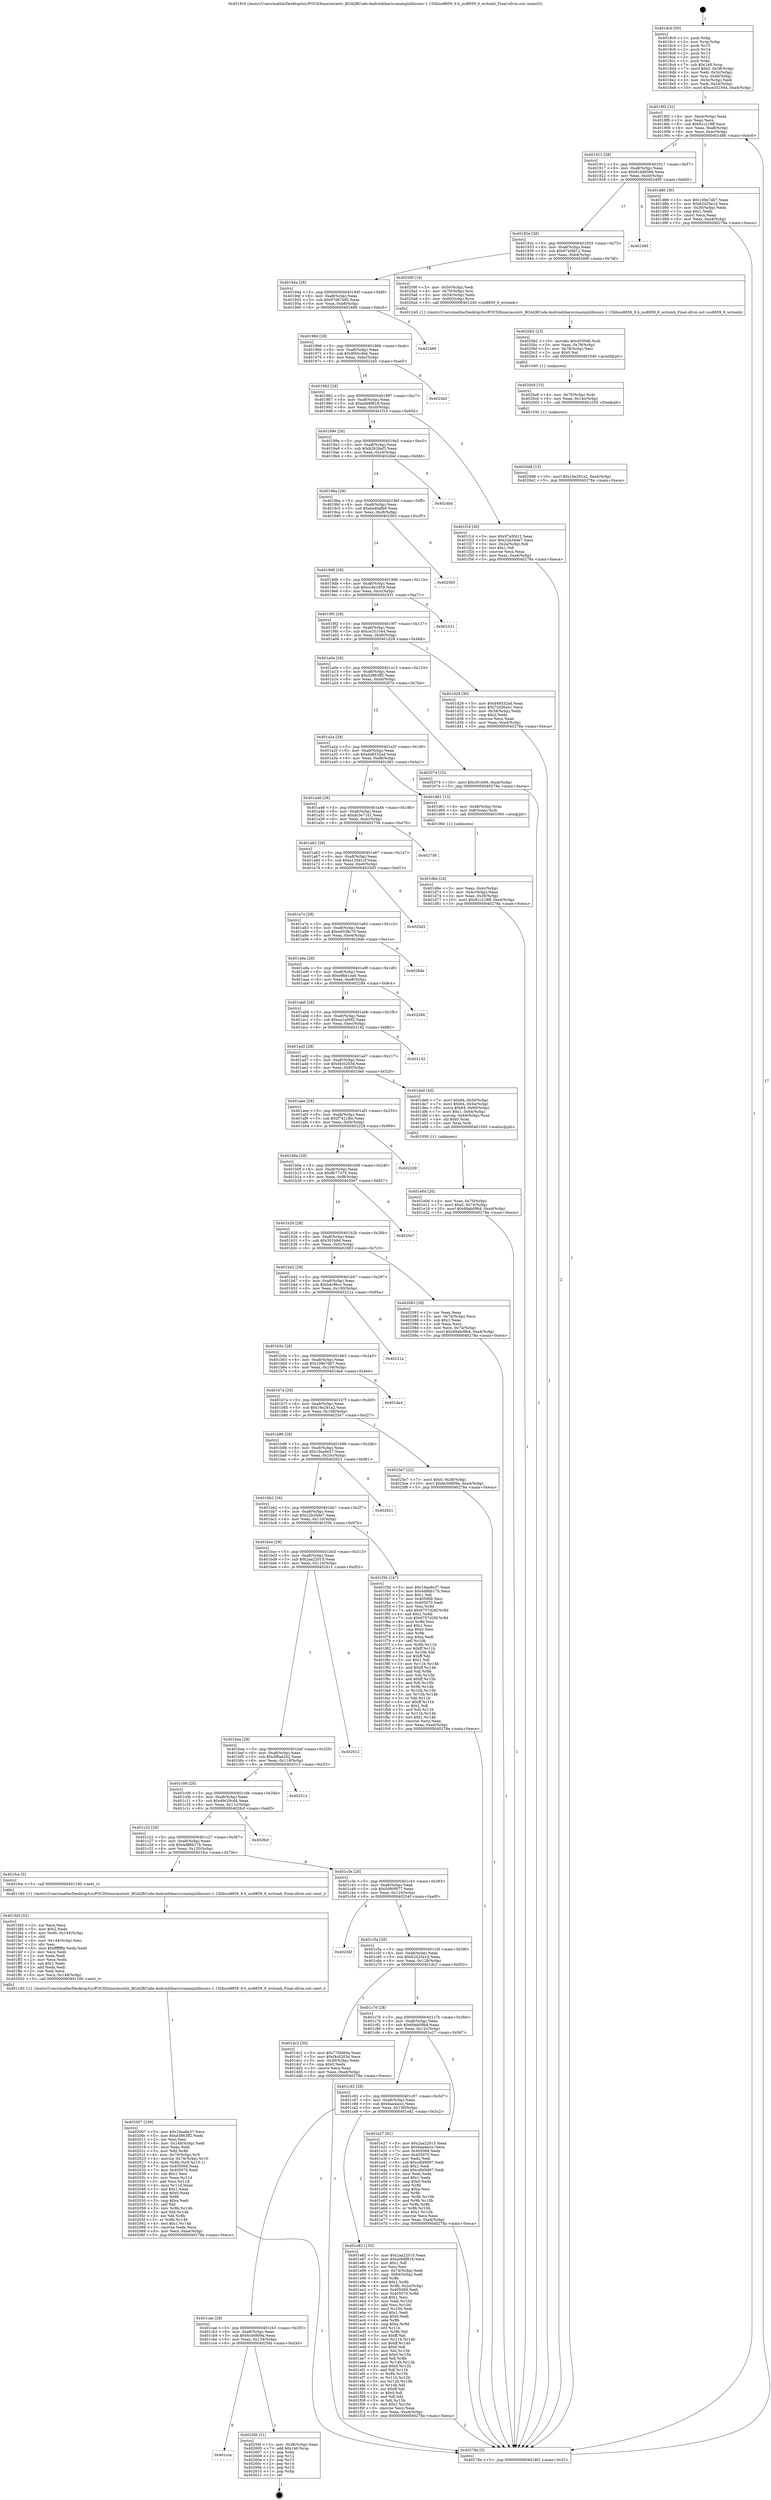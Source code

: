 digraph "0x4018c0" {
  label = "0x4018c0 (/mnt/c/Users/mathe/Desktop/tcc/POCII/binaries/extr_BGAQRCode-Androidzbarsrcmainjnilibiconv-1.15libiso8859_9.h_iso8859_9_wctomb_Final-ollvm.out::main(0))"
  labelloc = "t"
  node[shape=record]

  Entry [label="",width=0.3,height=0.3,shape=circle,fillcolor=black,style=filled]
  "0x4018f2" [label="{
     0x4018f2 [32]\l
     | [instrs]\l
     &nbsp;&nbsp;0x4018f2 \<+6\>: mov -0xa4(%rbp),%eax\l
     &nbsp;&nbsp;0x4018f8 \<+2\>: mov %eax,%ecx\l
     &nbsp;&nbsp;0x4018fa \<+6\>: sub $0x81c218ff,%ecx\l
     &nbsp;&nbsp;0x401900 \<+6\>: mov %eax,-0xa8(%rbp)\l
     &nbsp;&nbsp;0x401906 \<+6\>: mov %ecx,-0xac(%rbp)\l
     &nbsp;&nbsp;0x40190c \<+6\>: je 0000000000401d86 \<main+0x4c6\>\l
  }"]
  "0x401d86" [label="{
     0x401d86 [30]\l
     | [instrs]\l
     &nbsp;&nbsp;0x401d86 \<+5\>: mov $0x109e7db7,%eax\l
     &nbsp;&nbsp;0x401d8b \<+5\>: mov $0x62d20a1d,%ecx\l
     &nbsp;&nbsp;0x401d90 \<+3\>: mov -0x30(%rbp),%edx\l
     &nbsp;&nbsp;0x401d93 \<+3\>: cmp $0x1,%edx\l
     &nbsp;&nbsp;0x401d96 \<+3\>: cmovl %ecx,%eax\l
     &nbsp;&nbsp;0x401d99 \<+6\>: mov %eax,-0xa4(%rbp)\l
     &nbsp;&nbsp;0x401d9f \<+5\>: jmp 000000000040278a \<main+0xeca\>\l
  }"]
  "0x401912" [label="{
     0x401912 [28]\l
     | [instrs]\l
     &nbsp;&nbsp;0x401912 \<+5\>: jmp 0000000000401917 \<main+0x57\>\l
     &nbsp;&nbsp;0x401917 \<+6\>: mov -0xa8(%rbp),%eax\l
     &nbsp;&nbsp;0x40191d \<+5\>: sub $0x91dd6586,%eax\l
     &nbsp;&nbsp;0x401922 \<+6\>: mov %eax,-0xb0(%rbp)\l
     &nbsp;&nbsp;0x401928 \<+6\>: je 0000000000402495 \<main+0xbd5\>\l
  }"]
  Exit [label="",width=0.3,height=0.3,shape=circle,fillcolor=black,style=filled,peripheries=2]
  "0x402495" [label="{
     0x402495\l
  }", style=dashed]
  "0x40192e" [label="{
     0x40192e [28]\l
     | [instrs]\l
     &nbsp;&nbsp;0x40192e \<+5\>: jmp 0000000000401933 \<main+0x73\>\l
     &nbsp;&nbsp;0x401933 \<+6\>: mov -0xa8(%rbp),%eax\l
     &nbsp;&nbsp;0x401939 \<+5\>: sub $0x97a5fd12,%eax\l
     &nbsp;&nbsp;0x40193e \<+6\>: mov %eax,-0xb4(%rbp)\l
     &nbsp;&nbsp;0x401944 \<+6\>: je 000000000040209f \<main+0x7df\>\l
  }"]
  "0x401cca" [label="{
     0x401cca\l
  }", style=dashed]
  "0x40209f" [label="{
     0x40209f [19]\l
     | [instrs]\l
     &nbsp;&nbsp;0x40209f \<+3\>: mov -0x50(%rbp),%edi\l
     &nbsp;&nbsp;0x4020a2 \<+4\>: mov -0x70(%rbp),%rsi\l
     &nbsp;&nbsp;0x4020a6 \<+3\>: mov -0x54(%rbp),%edx\l
     &nbsp;&nbsp;0x4020a9 \<+4\>: mov -0x60(%rbp),%rcx\l
     &nbsp;&nbsp;0x4020ad \<+5\>: call 0000000000401240 \<iso8859_9_wctomb\>\l
     | [calls]\l
     &nbsp;&nbsp;0x401240 \{1\} (/mnt/c/Users/mathe/Desktop/tcc/POCII/binaries/extr_BGAQRCode-Androidzbarsrcmainjnilibiconv-1.15libiso8859_9.h_iso8859_9_wctomb_Final-ollvm.out::iso8859_9_wctomb)\l
  }"]
  "0x40194a" [label="{
     0x40194a [28]\l
     | [instrs]\l
     &nbsp;&nbsp;0x40194a \<+5\>: jmp 000000000040194f \<main+0x8f\>\l
     &nbsp;&nbsp;0x40194f \<+6\>: mov -0xa8(%rbp),%eax\l
     &nbsp;&nbsp;0x401955 \<+5\>: sub $0x97d67e95,%eax\l
     &nbsp;&nbsp;0x40195a \<+6\>: mov %eax,-0xb8(%rbp)\l
     &nbsp;&nbsp;0x401960 \<+6\>: je 0000000000402486 \<main+0xbc6\>\l
  }"]
  "0x4025fd" [label="{
     0x4025fd [21]\l
     | [instrs]\l
     &nbsp;&nbsp;0x4025fd \<+3\>: mov -0x38(%rbp),%eax\l
     &nbsp;&nbsp;0x402600 \<+7\>: add $0x148,%rsp\l
     &nbsp;&nbsp;0x402607 \<+1\>: pop %rbx\l
     &nbsp;&nbsp;0x402608 \<+2\>: pop %r12\l
     &nbsp;&nbsp;0x40260a \<+2\>: pop %r13\l
     &nbsp;&nbsp;0x40260c \<+2\>: pop %r14\l
     &nbsp;&nbsp;0x40260e \<+2\>: pop %r15\l
     &nbsp;&nbsp;0x402610 \<+1\>: pop %rbp\l
     &nbsp;&nbsp;0x402611 \<+1\>: ret\l
  }"]
  "0x402486" [label="{
     0x402486\l
  }", style=dashed]
  "0x401966" [label="{
     0x401966 [28]\l
     | [instrs]\l
     &nbsp;&nbsp;0x401966 \<+5\>: jmp 000000000040196b \<main+0xab\>\l
     &nbsp;&nbsp;0x40196b \<+6\>: mov -0xa8(%rbp),%eax\l
     &nbsp;&nbsp;0x401971 \<+5\>: sub $0x9f45c4bb,%eax\l
     &nbsp;&nbsp;0x401976 \<+6\>: mov %eax,-0xbc(%rbp)\l
     &nbsp;&nbsp;0x40197c \<+6\>: je 00000000004023a5 \<main+0xae5\>\l
  }"]
  "0x4020d8" [label="{
     0x4020d8 [15]\l
     | [instrs]\l
     &nbsp;&nbsp;0x4020d8 \<+10\>: movl $0x16e291a2,-0xa4(%rbp)\l
     &nbsp;&nbsp;0x4020e2 \<+5\>: jmp 000000000040278a \<main+0xeca\>\l
  }"]
  "0x4023a5" [label="{
     0x4023a5\l
  }", style=dashed]
  "0x401982" [label="{
     0x401982 [28]\l
     | [instrs]\l
     &nbsp;&nbsp;0x401982 \<+5\>: jmp 0000000000401987 \<main+0xc7\>\l
     &nbsp;&nbsp;0x401987 \<+6\>: mov -0xa8(%rbp),%eax\l
     &nbsp;&nbsp;0x40198d \<+5\>: sub $0xa0b8f818,%eax\l
     &nbsp;&nbsp;0x401992 \<+6\>: mov %eax,-0xc0(%rbp)\l
     &nbsp;&nbsp;0x401998 \<+6\>: je 0000000000401f1d \<main+0x65d\>\l
  }"]
  "0x4020c9" [label="{
     0x4020c9 [15]\l
     | [instrs]\l
     &nbsp;&nbsp;0x4020c9 \<+4\>: mov -0x70(%rbp),%rdi\l
     &nbsp;&nbsp;0x4020cd \<+6\>: mov %eax,-0x14c(%rbp)\l
     &nbsp;&nbsp;0x4020d3 \<+5\>: call 0000000000401030 \<free@plt\>\l
     | [calls]\l
     &nbsp;&nbsp;0x401030 \{1\} (unknown)\l
  }"]
  "0x401f1d" [label="{
     0x401f1d [30]\l
     | [instrs]\l
     &nbsp;&nbsp;0x401f1d \<+5\>: mov $0x97a5fd12,%eax\l
     &nbsp;&nbsp;0x401f22 \<+5\>: mov $0x22b34de7,%ecx\l
     &nbsp;&nbsp;0x401f27 \<+3\>: mov -0x2a(%rbp),%dl\l
     &nbsp;&nbsp;0x401f2a \<+3\>: test $0x1,%dl\l
     &nbsp;&nbsp;0x401f2d \<+3\>: cmovne %ecx,%eax\l
     &nbsp;&nbsp;0x401f30 \<+6\>: mov %eax,-0xa4(%rbp)\l
     &nbsp;&nbsp;0x401f36 \<+5\>: jmp 000000000040278a \<main+0xeca\>\l
  }"]
  "0x40199e" [label="{
     0x40199e [28]\l
     | [instrs]\l
     &nbsp;&nbsp;0x40199e \<+5\>: jmp 00000000004019a3 \<main+0xe3\>\l
     &nbsp;&nbsp;0x4019a3 \<+6\>: mov -0xa8(%rbp),%eax\l
     &nbsp;&nbsp;0x4019a9 \<+5\>: sub $0xb2626ef3,%eax\l
     &nbsp;&nbsp;0x4019ae \<+6\>: mov %eax,-0xc4(%rbp)\l
     &nbsp;&nbsp;0x4019b4 \<+6\>: je 00000000004024bd \<main+0xbfd\>\l
  }"]
  "0x4020b2" [label="{
     0x4020b2 [23]\l
     | [instrs]\l
     &nbsp;&nbsp;0x4020b2 \<+10\>: movabs $0x4030d6,%rdi\l
     &nbsp;&nbsp;0x4020bc \<+3\>: mov %eax,-0x78(%rbp)\l
     &nbsp;&nbsp;0x4020bf \<+3\>: mov -0x78(%rbp),%esi\l
     &nbsp;&nbsp;0x4020c2 \<+2\>: mov $0x0,%al\l
     &nbsp;&nbsp;0x4020c4 \<+5\>: call 0000000000401040 \<printf@plt\>\l
     | [calls]\l
     &nbsp;&nbsp;0x401040 \{1\} (unknown)\l
  }"]
  "0x4024bd" [label="{
     0x4024bd\l
  }", style=dashed]
  "0x4019ba" [label="{
     0x4019ba [28]\l
     | [instrs]\l
     &nbsp;&nbsp;0x4019ba \<+5\>: jmp 00000000004019bf \<main+0xff\>\l
     &nbsp;&nbsp;0x4019bf \<+6\>: mov -0xa8(%rbp),%eax\l
     &nbsp;&nbsp;0x4019c5 \<+5\>: sub $0xbe4bafb9,%eax\l
     &nbsp;&nbsp;0x4019ca \<+6\>: mov %eax,-0xc8(%rbp)\l
     &nbsp;&nbsp;0x4019d0 \<+6\>: je 00000000004025b5 \<main+0xcf5\>\l
  }"]
  "0x402007" [label="{
     0x402007 [109]\l
     | [instrs]\l
     &nbsp;&nbsp;0x402007 \<+5\>: mov $0x19aa8e37,%ecx\l
     &nbsp;&nbsp;0x40200c \<+5\>: mov $0xd3863ff2,%edx\l
     &nbsp;&nbsp;0x402011 \<+2\>: xor %esi,%esi\l
     &nbsp;&nbsp;0x402013 \<+6\>: mov -0x148(%rbp),%edi\l
     &nbsp;&nbsp;0x402019 \<+3\>: imul %eax,%edi\l
     &nbsp;&nbsp;0x40201c \<+3\>: mov %dil,%r8b\l
     &nbsp;&nbsp;0x40201f \<+4\>: mov -0x70(%rbp),%r9\l
     &nbsp;&nbsp;0x402023 \<+4\>: movslq -0x74(%rbp),%r10\l
     &nbsp;&nbsp;0x402027 \<+4\>: mov %r8b,(%r9,%r10,1)\l
     &nbsp;&nbsp;0x40202b \<+7\>: mov 0x405068,%eax\l
     &nbsp;&nbsp;0x402032 \<+7\>: mov 0x405070,%edi\l
     &nbsp;&nbsp;0x402039 \<+3\>: sub $0x1,%esi\l
     &nbsp;&nbsp;0x40203c \<+3\>: mov %eax,%r11d\l
     &nbsp;&nbsp;0x40203f \<+3\>: add %esi,%r11d\l
     &nbsp;&nbsp;0x402042 \<+4\>: imul %r11d,%eax\l
     &nbsp;&nbsp;0x402046 \<+3\>: and $0x1,%eax\l
     &nbsp;&nbsp;0x402049 \<+3\>: cmp $0x0,%eax\l
     &nbsp;&nbsp;0x40204c \<+4\>: sete %r8b\l
     &nbsp;&nbsp;0x402050 \<+3\>: cmp $0xa,%edi\l
     &nbsp;&nbsp;0x402053 \<+3\>: setl %bl\l
     &nbsp;&nbsp;0x402056 \<+3\>: mov %r8b,%r14b\l
     &nbsp;&nbsp;0x402059 \<+3\>: and %bl,%r14b\l
     &nbsp;&nbsp;0x40205c \<+3\>: xor %bl,%r8b\l
     &nbsp;&nbsp;0x40205f \<+3\>: or %r8b,%r14b\l
     &nbsp;&nbsp;0x402062 \<+4\>: test $0x1,%r14b\l
     &nbsp;&nbsp;0x402066 \<+3\>: cmovne %edx,%ecx\l
     &nbsp;&nbsp;0x402069 \<+6\>: mov %ecx,-0xa4(%rbp)\l
     &nbsp;&nbsp;0x40206f \<+5\>: jmp 000000000040278a \<main+0xeca\>\l
  }"]
  "0x4025b5" [label="{
     0x4025b5\l
  }", style=dashed]
  "0x4019d6" [label="{
     0x4019d6 [28]\l
     | [instrs]\l
     &nbsp;&nbsp;0x4019d6 \<+5\>: jmp 00000000004019db \<main+0x11b\>\l
     &nbsp;&nbsp;0x4019db \<+6\>: mov -0xa8(%rbp),%eax\l
     &nbsp;&nbsp;0x4019e1 \<+5\>: sub $0xcc4b1859,%eax\l
     &nbsp;&nbsp;0x4019e6 \<+6\>: mov %eax,-0xcc(%rbp)\l
     &nbsp;&nbsp;0x4019ec \<+6\>: je 0000000000402331 \<main+0xa71\>\l
  }"]
  "0x401fd3" [label="{
     0x401fd3 [52]\l
     | [instrs]\l
     &nbsp;&nbsp;0x401fd3 \<+2\>: xor %ecx,%ecx\l
     &nbsp;&nbsp;0x401fd5 \<+5\>: mov $0x2,%edx\l
     &nbsp;&nbsp;0x401fda \<+6\>: mov %edx,-0x144(%rbp)\l
     &nbsp;&nbsp;0x401fe0 \<+1\>: cltd\l
     &nbsp;&nbsp;0x401fe1 \<+6\>: mov -0x144(%rbp),%esi\l
     &nbsp;&nbsp;0x401fe7 \<+2\>: idiv %esi\l
     &nbsp;&nbsp;0x401fe9 \<+6\>: imul $0xfffffffe,%edx,%edx\l
     &nbsp;&nbsp;0x401fef \<+2\>: mov %ecx,%edi\l
     &nbsp;&nbsp;0x401ff1 \<+2\>: sub %edx,%edi\l
     &nbsp;&nbsp;0x401ff3 \<+2\>: mov %ecx,%edx\l
     &nbsp;&nbsp;0x401ff5 \<+3\>: sub $0x1,%edx\l
     &nbsp;&nbsp;0x401ff8 \<+2\>: add %edx,%edi\l
     &nbsp;&nbsp;0x401ffa \<+2\>: sub %edi,%ecx\l
     &nbsp;&nbsp;0x401ffc \<+6\>: mov %ecx,-0x148(%rbp)\l
     &nbsp;&nbsp;0x402002 \<+5\>: call 0000000000401160 \<next_i\>\l
     | [calls]\l
     &nbsp;&nbsp;0x401160 \{1\} (/mnt/c/Users/mathe/Desktop/tcc/POCII/binaries/extr_BGAQRCode-Androidzbarsrcmainjnilibiconv-1.15libiso8859_9.h_iso8859_9_wctomb_Final-ollvm.out::next_i)\l
  }"]
  "0x402331" [label="{
     0x402331\l
  }", style=dashed]
  "0x4019f2" [label="{
     0x4019f2 [28]\l
     | [instrs]\l
     &nbsp;&nbsp;0x4019f2 \<+5\>: jmp 00000000004019f7 \<main+0x137\>\l
     &nbsp;&nbsp;0x4019f7 \<+6\>: mov -0xa8(%rbp),%eax\l
     &nbsp;&nbsp;0x4019fd \<+5\>: sub $0xce351044,%eax\l
     &nbsp;&nbsp;0x401a02 \<+6\>: mov %eax,-0xd0(%rbp)\l
     &nbsp;&nbsp;0x401a08 \<+6\>: je 0000000000401d28 \<main+0x468\>\l
  }"]
  "0x401cae" [label="{
     0x401cae [28]\l
     | [instrs]\l
     &nbsp;&nbsp;0x401cae \<+5\>: jmp 0000000000401cb3 \<main+0x3f3\>\l
     &nbsp;&nbsp;0x401cb3 \<+6\>: mov -0xa8(%rbp),%eax\l
     &nbsp;&nbsp;0x401cb9 \<+5\>: sub $0x6c0d809a,%eax\l
     &nbsp;&nbsp;0x401cbe \<+6\>: mov %eax,-0x134(%rbp)\l
     &nbsp;&nbsp;0x401cc4 \<+6\>: je 00000000004025fd \<main+0xd3d\>\l
  }"]
  "0x401d28" [label="{
     0x401d28 [30]\l
     | [instrs]\l
     &nbsp;&nbsp;0x401d28 \<+5\>: mov $0xd48532ad,%eax\l
     &nbsp;&nbsp;0x401d2d \<+5\>: mov $0x72d26a41,%ecx\l
     &nbsp;&nbsp;0x401d32 \<+3\>: mov -0x34(%rbp),%edx\l
     &nbsp;&nbsp;0x401d35 \<+3\>: cmp $0x2,%edx\l
     &nbsp;&nbsp;0x401d38 \<+3\>: cmovne %ecx,%eax\l
     &nbsp;&nbsp;0x401d3b \<+6\>: mov %eax,-0xa4(%rbp)\l
     &nbsp;&nbsp;0x401d41 \<+5\>: jmp 000000000040278a \<main+0xeca\>\l
  }"]
  "0x401a0e" [label="{
     0x401a0e [28]\l
     | [instrs]\l
     &nbsp;&nbsp;0x401a0e \<+5\>: jmp 0000000000401a13 \<main+0x153\>\l
     &nbsp;&nbsp;0x401a13 \<+6\>: mov -0xa8(%rbp),%eax\l
     &nbsp;&nbsp;0x401a19 \<+5\>: sub $0xd3863ff2,%eax\l
     &nbsp;&nbsp;0x401a1e \<+6\>: mov %eax,-0xd4(%rbp)\l
     &nbsp;&nbsp;0x401a24 \<+6\>: je 0000000000402074 \<main+0x7b4\>\l
  }"]
  "0x40278a" [label="{
     0x40278a [5]\l
     | [instrs]\l
     &nbsp;&nbsp;0x40278a \<+5\>: jmp 00000000004018f2 \<main+0x32\>\l
  }"]
  "0x4018c0" [label="{
     0x4018c0 [50]\l
     | [instrs]\l
     &nbsp;&nbsp;0x4018c0 \<+1\>: push %rbp\l
     &nbsp;&nbsp;0x4018c1 \<+3\>: mov %rsp,%rbp\l
     &nbsp;&nbsp;0x4018c4 \<+2\>: push %r15\l
     &nbsp;&nbsp;0x4018c6 \<+2\>: push %r14\l
     &nbsp;&nbsp;0x4018c8 \<+2\>: push %r13\l
     &nbsp;&nbsp;0x4018ca \<+2\>: push %r12\l
     &nbsp;&nbsp;0x4018cc \<+1\>: push %rbx\l
     &nbsp;&nbsp;0x4018cd \<+7\>: sub $0x148,%rsp\l
     &nbsp;&nbsp;0x4018d4 \<+7\>: movl $0x0,-0x38(%rbp)\l
     &nbsp;&nbsp;0x4018db \<+3\>: mov %edi,-0x3c(%rbp)\l
     &nbsp;&nbsp;0x4018de \<+4\>: mov %rsi,-0x48(%rbp)\l
     &nbsp;&nbsp;0x4018e2 \<+3\>: mov -0x3c(%rbp),%edi\l
     &nbsp;&nbsp;0x4018e5 \<+3\>: mov %edi,-0x34(%rbp)\l
     &nbsp;&nbsp;0x4018e8 \<+10\>: movl $0xce351044,-0xa4(%rbp)\l
  }"]
  "0x401e82" [label="{
     0x401e82 [155]\l
     | [instrs]\l
     &nbsp;&nbsp;0x401e82 \<+5\>: mov $0x2aa22015,%eax\l
     &nbsp;&nbsp;0x401e87 \<+5\>: mov $0xa0b8f818,%ecx\l
     &nbsp;&nbsp;0x401e8c \<+2\>: mov $0x1,%dl\l
     &nbsp;&nbsp;0x401e8e \<+2\>: xor %esi,%esi\l
     &nbsp;&nbsp;0x401e90 \<+3\>: mov -0x74(%rbp),%edi\l
     &nbsp;&nbsp;0x401e93 \<+3\>: cmp -0x64(%rbp),%edi\l
     &nbsp;&nbsp;0x401e96 \<+4\>: setl %r8b\l
     &nbsp;&nbsp;0x401e9a \<+4\>: and $0x1,%r8b\l
     &nbsp;&nbsp;0x401e9e \<+4\>: mov %r8b,-0x2a(%rbp)\l
     &nbsp;&nbsp;0x401ea2 \<+7\>: mov 0x405068,%edi\l
     &nbsp;&nbsp;0x401ea9 \<+8\>: mov 0x405070,%r9d\l
     &nbsp;&nbsp;0x401eb1 \<+3\>: sub $0x1,%esi\l
     &nbsp;&nbsp;0x401eb4 \<+3\>: mov %edi,%r10d\l
     &nbsp;&nbsp;0x401eb7 \<+3\>: add %esi,%r10d\l
     &nbsp;&nbsp;0x401eba \<+4\>: imul %r10d,%edi\l
     &nbsp;&nbsp;0x401ebe \<+3\>: and $0x1,%edi\l
     &nbsp;&nbsp;0x401ec1 \<+3\>: cmp $0x0,%edi\l
     &nbsp;&nbsp;0x401ec4 \<+4\>: sete %r8b\l
     &nbsp;&nbsp;0x401ec8 \<+4\>: cmp $0xa,%r9d\l
     &nbsp;&nbsp;0x401ecc \<+4\>: setl %r11b\l
     &nbsp;&nbsp;0x401ed0 \<+3\>: mov %r8b,%bl\l
     &nbsp;&nbsp;0x401ed3 \<+3\>: xor $0xff,%bl\l
     &nbsp;&nbsp;0x401ed6 \<+3\>: mov %r11b,%r14b\l
     &nbsp;&nbsp;0x401ed9 \<+4\>: xor $0xff,%r14b\l
     &nbsp;&nbsp;0x401edd \<+3\>: xor $0x0,%dl\l
     &nbsp;&nbsp;0x401ee0 \<+3\>: mov %bl,%r15b\l
     &nbsp;&nbsp;0x401ee3 \<+4\>: and $0x0,%r15b\l
     &nbsp;&nbsp;0x401ee7 \<+3\>: and %dl,%r8b\l
     &nbsp;&nbsp;0x401eea \<+3\>: mov %r14b,%r12b\l
     &nbsp;&nbsp;0x401eed \<+4\>: and $0x0,%r12b\l
     &nbsp;&nbsp;0x401ef1 \<+3\>: and %dl,%r11b\l
     &nbsp;&nbsp;0x401ef4 \<+3\>: or %r8b,%r15b\l
     &nbsp;&nbsp;0x401ef7 \<+3\>: or %r11b,%r12b\l
     &nbsp;&nbsp;0x401efa \<+3\>: xor %r12b,%r15b\l
     &nbsp;&nbsp;0x401efd \<+3\>: or %r14b,%bl\l
     &nbsp;&nbsp;0x401f00 \<+3\>: xor $0xff,%bl\l
     &nbsp;&nbsp;0x401f03 \<+3\>: or $0x0,%dl\l
     &nbsp;&nbsp;0x401f06 \<+2\>: and %dl,%bl\l
     &nbsp;&nbsp;0x401f08 \<+3\>: or %bl,%r15b\l
     &nbsp;&nbsp;0x401f0b \<+4\>: test $0x1,%r15b\l
     &nbsp;&nbsp;0x401f0f \<+3\>: cmovne %ecx,%eax\l
     &nbsp;&nbsp;0x401f12 \<+6\>: mov %eax,-0xa4(%rbp)\l
     &nbsp;&nbsp;0x401f18 \<+5\>: jmp 000000000040278a \<main+0xeca\>\l
  }"]
  "0x402074" [label="{
     0x402074 [15]\l
     | [instrs]\l
     &nbsp;&nbsp;0x402074 \<+10\>: movl $0x301b9d,-0xa4(%rbp)\l
     &nbsp;&nbsp;0x40207e \<+5\>: jmp 000000000040278a \<main+0xeca\>\l
  }"]
  "0x401a2a" [label="{
     0x401a2a [28]\l
     | [instrs]\l
     &nbsp;&nbsp;0x401a2a \<+5\>: jmp 0000000000401a2f \<main+0x16f\>\l
     &nbsp;&nbsp;0x401a2f \<+6\>: mov -0xa8(%rbp),%eax\l
     &nbsp;&nbsp;0x401a35 \<+5\>: sub $0xd48532ad,%eax\l
     &nbsp;&nbsp;0x401a3a \<+6\>: mov %eax,-0xd8(%rbp)\l
     &nbsp;&nbsp;0x401a40 \<+6\>: je 0000000000401d61 \<main+0x4a1\>\l
  }"]
  "0x401c92" [label="{
     0x401c92 [28]\l
     | [instrs]\l
     &nbsp;&nbsp;0x401c92 \<+5\>: jmp 0000000000401c97 \<main+0x3d7\>\l
     &nbsp;&nbsp;0x401c97 \<+6\>: mov -0xa8(%rbp),%eax\l
     &nbsp;&nbsp;0x401c9d \<+5\>: sub $0x6aa4accc,%eax\l
     &nbsp;&nbsp;0x401ca2 \<+6\>: mov %eax,-0x130(%rbp)\l
     &nbsp;&nbsp;0x401ca8 \<+6\>: je 0000000000401e82 \<main+0x5c2\>\l
  }"]
  "0x401d61" [label="{
     0x401d61 [13]\l
     | [instrs]\l
     &nbsp;&nbsp;0x401d61 \<+4\>: mov -0x48(%rbp),%rax\l
     &nbsp;&nbsp;0x401d65 \<+4\>: mov 0x8(%rax),%rdi\l
     &nbsp;&nbsp;0x401d69 \<+5\>: call 0000000000401060 \<atoi@plt\>\l
     | [calls]\l
     &nbsp;&nbsp;0x401060 \{1\} (unknown)\l
  }"]
  "0x401a46" [label="{
     0x401a46 [28]\l
     | [instrs]\l
     &nbsp;&nbsp;0x401a46 \<+5\>: jmp 0000000000401a4b \<main+0x18b\>\l
     &nbsp;&nbsp;0x401a4b \<+6\>: mov -0xa8(%rbp),%eax\l
     &nbsp;&nbsp;0x401a51 \<+5\>: sub $0xdc3e71d1,%eax\l
     &nbsp;&nbsp;0x401a56 \<+6\>: mov %eax,-0xdc(%rbp)\l
     &nbsp;&nbsp;0x401a5c \<+6\>: je 0000000000402738 \<main+0xe78\>\l
  }"]
  "0x401d6e" [label="{
     0x401d6e [24]\l
     | [instrs]\l
     &nbsp;&nbsp;0x401d6e \<+3\>: mov %eax,-0x4c(%rbp)\l
     &nbsp;&nbsp;0x401d71 \<+3\>: mov -0x4c(%rbp),%eax\l
     &nbsp;&nbsp;0x401d74 \<+3\>: mov %eax,-0x30(%rbp)\l
     &nbsp;&nbsp;0x401d77 \<+10\>: movl $0x81c218ff,-0xa4(%rbp)\l
     &nbsp;&nbsp;0x401d81 \<+5\>: jmp 000000000040278a \<main+0xeca\>\l
  }"]
  "0x401e27" [label="{
     0x401e27 [91]\l
     | [instrs]\l
     &nbsp;&nbsp;0x401e27 \<+5\>: mov $0x2aa22015,%eax\l
     &nbsp;&nbsp;0x401e2c \<+5\>: mov $0x6aa4accc,%ecx\l
     &nbsp;&nbsp;0x401e31 \<+7\>: mov 0x405068,%edx\l
     &nbsp;&nbsp;0x401e38 \<+7\>: mov 0x405070,%esi\l
     &nbsp;&nbsp;0x401e3f \<+2\>: mov %edx,%edi\l
     &nbsp;&nbsp;0x401e41 \<+6\>: sub $0xcdbf4897,%edi\l
     &nbsp;&nbsp;0x401e47 \<+3\>: sub $0x1,%edi\l
     &nbsp;&nbsp;0x401e4a \<+6\>: add $0xcdbf4897,%edi\l
     &nbsp;&nbsp;0x401e50 \<+3\>: imul %edi,%edx\l
     &nbsp;&nbsp;0x401e53 \<+3\>: and $0x1,%edx\l
     &nbsp;&nbsp;0x401e56 \<+3\>: cmp $0x0,%edx\l
     &nbsp;&nbsp;0x401e59 \<+4\>: sete %r8b\l
     &nbsp;&nbsp;0x401e5d \<+3\>: cmp $0xa,%esi\l
     &nbsp;&nbsp;0x401e60 \<+4\>: setl %r9b\l
     &nbsp;&nbsp;0x401e64 \<+3\>: mov %r8b,%r10b\l
     &nbsp;&nbsp;0x401e67 \<+3\>: and %r9b,%r10b\l
     &nbsp;&nbsp;0x401e6a \<+3\>: xor %r9b,%r8b\l
     &nbsp;&nbsp;0x401e6d \<+3\>: or %r8b,%r10b\l
     &nbsp;&nbsp;0x401e70 \<+4\>: test $0x1,%r10b\l
     &nbsp;&nbsp;0x401e74 \<+3\>: cmovne %ecx,%eax\l
     &nbsp;&nbsp;0x401e77 \<+6\>: mov %eax,-0xa4(%rbp)\l
     &nbsp;&nbsp;0x401e7d \<+5\>: jmp 000000000040278a \<main+0xeca\>\l
  }"]
  "0x402738" [label="{
     0x402738\l
  }", style=dashed]
  "0x401a62" [label="{
     0x401a62 [28]\l
     | [instrs]\l
     &nbsp;&nbsp;0x401a62 \<+5\>: jmp 0000000000401a67 \<main+0x1a7\>\l
     &nbsp;&nbsp;0x401a67 \<+6\>: mov -0xa8(%rbp),%eax\l
     &nbsp;&nbsp;0x401a6d \<+5\>: sub $0xe120d1cf,%eax\l
     &nbsp;&nbsp;0x401a72 \<+6\>: mov %eax,-0xe0(%rbp)\l
     &nbsp;&nbsp;0x401a78 \<+6\>: je 00000000004025d3 \<main+0xd13\>\l
  }"]
  "0x401e0d" [label="{
     0x401e0d [26]\l
     | [instrs]\l
     &nbsp;&nbsp;0x401e0d \<+4\>: mov %rax,-0x70(%rbp)\l
     &nbsp;&nbsp;0x401e11 \<+7\>: movl $0x0,-0x74(%rbp)\l
     &nbsp;&nbsp;0x401e18 \<+10\>: movl $0x69ab09b4,-0xa4(%rbp)\l
     &nbsp;&nbsp;0x401e22 \<+5\>: jmp 000000000040278a \<main+0xeca\>\l
  }"]
  "0x4025d3" [label="{
     0x4025d3\l
  }", style=dashed]
  "0x401a7e" [label="{
     0x401a7e [28]\l
     | [instrs]\l
     &nbsp;&nbsp;0x401a7e \<+5\>: jmp 0000000000401a83 \<main+0x1c3\>\l
     &nbsp;&nbsp;0x401a83 \<+6\>: mov -0xa8(%rbp),%eax\l
     &nbsp;&nbsp;0x401a89 \<+5\>: sub $0xe9338c76,%eax\l
     &nbsp;&nbsp;0x401a8e \<+6\>: mov %eax,-0xe4(%rbp)\l
     &nbsp;&nbsp;0x401a94 \<+6\>: je 00000000004026de \<main+0xe1e\>\l
  }"]
  "0x401c76" [label="{
     0x401c76 [28]\l
     | [instrs]\l
     &nbsp;&nbsp;0x401c76 \<+5\>: jmp 0000000000401c7b \<main+0x3bb\>\l
     &nbsp;&nbsp;0x401c7b \<+6\>: mov -0xa8(%rbp),%eax\l
     &nbsp;&nbsp;0x401c81 \<+5\>: sub $0x69ab09b4,%eax\l
     &nbsp;&nbsp;0x401c86 \<+6\>: mov %eax,-0x12c(%rbp)\l
     &nbsp;&nbsp;0x401c8c \<+6\>: je 0000000000401e27 \<main+0x567\>\l
  }"]
  "0x4026de" [label="{
     0x4026de\l
  }", style=dashed]
  "0x401a9a" [label="{
     0x401a9a [28]\l
     | [instrs]\l
     &nbsp;&nbsp;0x401a9a \<+5\>: jmp 0000000000401a9f \<main+0x1df\>\l
     &nbsp;&nbsp;0x401a9f \<+6\>: mov -0xa8(%rbp),%eax\l
     &nbsp;&nbsp;0x401aa5 \<+5\>: sub $0xe9bb1ea0,%eax\l
     &nbsp;&nbsp;0x401aaa \<+6\>: mov %eax,-0xe8(%rbp)\l
     &nbsp;&nbsp;0x401ab0 \<+6\>: je 0000000000402284 \<main+0x9c4\>\l
  }"]
  "0x401dc2" [label="{
     0x401dc2 [30]\l
     | [instrs]\l
     &nbsp;&nbsp;0x401dc2 \<+5\>: mov $0x77fdd64a,%eax\l
     &nbsp;&nbsp;0x401dc7 \<+5\>: mov $0xf4c0203d,%ecx\l
     &nbsp;&nbsp;0x401dcc \<+3\>: mov -0x30(%rbp),%edx\l
     &nbsp;&nbsp;0x401dcf \<+3\>: cmp $0x0,%edx\l
     &nbsp;&nbsp;0x401dd2 \<+3\>: cmove %ecx,%eax\l
     &nbsp;&nbsp;0x401dd5 \<+6\>: mov %eax,-0xa4(%rbp)\l
     &nbsp;&nbsp;0x401ddb \<+5\>: jmp 000000000040278a \<main+0xeca\>\l
  }"]
  "0x402284" [label="{
     0x402284\l
  }", style=dashed]
  "0x401ab6" [label="{
     0x401ab6 [28]\l
     | [instrs]\l
     &nbsp;&nbsp;0x401ab6 \<+5\>: jmp 0000000000401abb \<main+0x1fb\>\l
     &nbsp;&nbsp;0x401abb \<+6\>: mov -0xa8(%rbp),%eax\l
     &nbsp;&nbsp;0x401ac1 \<+5\>: sub $0xea1a90f2,%eax\l
     &nbsp;&nbsp;0x401ac6 \<+6\>: mov %eax,-0xec(%rbp)\l
     &nbsp;&nbsp;0x401acc \<+6\>: je 0000000000402142 \<main+0x882\>\l
  }"]
  "0x401c5a" [label="{
     0x401c5a [28]\l
     | [instrs]\l
     &nbsp;&nbsp;0x401c5a \<+5\>: jmp 0000000000401c5f \<main+0x39f\>\l
     &nbsp;&nbsp;0x401c5f \<+6\>: mov -0xa8(%rbp),%eax\l
     &nbsp;&nbsp;0x401c65 \<+5\>: sub $0x62d20a1d,%eax\l
     &nbsp;&nbsp;0x401c6a \<+6\>: mov %eax,-0x128(%rbp)\l
     &nbsp;&nbsp;0x401c70 \<+6\>: je 0000000000401dc2 \<main+0x502\>\l
  }"]
  "0x402142" [label="{
     0x402142\l
  }", style=dashed]
  "0x401ad2" [label="{
     0x401ad2 [28]\l
     | [instrs]\l
     &nbsp;&nbsp;0x401ad2 \<+5\>: jmp 0000000000401ad7 \<main+0x217\>\l
     &nbsp;&nbsp;0x401ad7 \<+6\>: mov -0xa8(%rbp),%eax\l
     &nbsp;&nbsp;0x401add \<+5\>: sub $0xf4c0203d,%eax\l
     &nbsp;&nbsp;0x401ae2 \<+6\>: mov %eax,-0xf0(%rbp)\l
     &nbsp;&nbsp;0x401ae8 \<+6\>: je 0000000000401de0 \<main+0x520\>\l
  }"]
  "0x40234f" [label="{
     0x40234f\l
  }", style=dashed]
  "0x401de0" [label="{
     0x401de0 [45]\l
     | [instrs]\l
     &nbsp;&nbsp;0x401de0 \<+7\>: movl $0x64,-0x50(%rbp)\l
     &nbsp;&nbsp;0x401de7 \<+7\>: movl $0x64,-0x54(%rbp)\l
     &nbsp;&nbsp;0x401dee \<+8\>: movq $0x64,-0x60(%rbp)\l
     &nbsp;&nbsp;0x401df6 \<+7\>: movl $0x1,-0x64(%rbp)\l
     &nbsp;&nbsp;0x401dfd \<+4\>: movslq -0x64(%rbp),%rax\l
     &nbsp;&nbsp;0x401e01 \<+4\>: shl $0x0,%rax\l
     &nbsp;&nbsp;0x401e05 \<+3\>: mov %rax,%rdi\l
     &nbsp;&nbsp;0x401e08 \<+5\>: call 0000000000401050 \<malloc@plt\>\l
     | [calls]\l
     &nbsp;&nbsp;0x401050 \{1\} (unknown)\l
  }"]
  "0x401aee" [label="{
     0x401aee [28]\l
     | [instrs]\l
     &nbsp;&nbsp;0x401aee \<+5\>: jmp 0000000000401af3 \<main+0x233\>\l
     &nbsp;&nbsp;0x401af3 \<+6\>: mov -0xa8(%rbp),%eax\l
     &nbsp;&nbsp;0x401af9 \<+5\>: sub $0xf7421fbc,%eax\l
     &nbsp;&nbsp;0x401afe \<+6\>: mov %eax,-0xf4(%rbp)\l
     &nbsp;&nbsp;0x401b04 \<+6\>: je 0000000000402229 \<main+0x969\>\l
  }"]
  "0x401c3e" [label="{
     0x401c3e [28]\l
     | [instrs]\l
     &nbsp;&nbsp;0x401c3e \<+5\>: jmp 0000000000401c43 \<main+0x383\>\l
     &nbsp;&nbsp;0x401c43 \<+6\>: mov -0xa8(%rbp),%eax\l
     &nbsp;&nbsp;0x401c49 \<+5\>: sub $0x5080f977,%eax\l
     &nbsp;&nbsp;0x401c4e \<+6\>: mov %eax,-0x124(%rbp)\l
     &nbsp;&nbsp;0x401c54 \<+6\>: je 000000000040234f \<main+0xa8f\>\l
  }"]
  "0x402229" [label="{
     0x402229\l
  }", style=dashed]
  "0x401b0a" [label="{
     0x401b0a [28]\l
     | [instrs]\l
     &nbsp;&nbsp;0x401b0a \<+5\>: jmp 0000000000401b0f \<main+0x24f\>\l
     &nbsp;&nbsp;0x401b0f \<+6\>: mov -0xa8(%rbp),%eax\l
     &nbsp;&nbsp;0x401b15 \<+5\>: sub $0xffc77475,%eax\l
     &nbsp;&nbsp;0x401b1a \<+6\>: mov %eax,-0xf8(%rbp)\l
     &nbsp;&nbsp;0x401b20 \<+6\>: je 00000000004020e7 \<main+0x827\>\l
  }"]
  "0x401fce" [label="{
     0x401fce [5]\l
     | [instrs]\l
     &nbsp;&nbsp;0x401fce \<+5\>: call 0000000000401160 \<next_i\>\l
     | [calls]\l
     &nbsp;&nbsp;0x401160 \{1\} (/mnt/c/Users/mathe/Desktop/tcc/POCII/binaries/extr_BGAQRCode-Androidzbarsrcmainjnilibiconv-1.15libiso8859_9.h_iso8859_9_wctomb_Final-ollvm.out::next_i)\l
  }"]
  "0x4020e7" [label="{
     0x4020e7\l
  }", style=dashed]
  "0x401b26" [label="{
     0x401b26 [28]\l
     | [instrs]\l
     &nbsp;&nbsp;0x401b26 \<+5\>: jmp 0000000000401b2b \<main+0x26b\>\l
     &nbsp;&nbsp;0x401b2b \<+6\>: mov -0xa8(%rbp),%eax\l
     &nbsp;&nbsp;0x401b31 \<+5\>: sub $0x301b9d,%eax\l
     &nbsp;&nbsp;0x401b36 \<+6\>: mov %eax,-0xfc(%rbp)\l
     &nbsp;&nbsp;0x401b3c \<+6\>: je 0000000000402083 \<main+0x7c3\>\l
  }"]
  "0x401c22" [label="{
     0x401c22 [28]\l
     | [instrs]\l
     &nbsp;&nbsp;0x401c22 \<+5\>: jmp 0000000000401c27 \<main+0x367\>\l
     &nbsp;&nbsp;0x401c27 \<+6\>: mov -0xa8(%rbp),%eax\l
     &nbsp;&nbsp;0x401c2d \<+5\>: sub $0x4d86b17b,%eax\l
     &nbsp;&nbsp;0x401c32 \<+6\>: mov %eax,-0x120(%rbp)\l
     &nbsp;&nbsp;0x401c38 \<+6\>: je 0000000000401fce \<main+0x70e\>\l
  }"]
  "0x402083" [label="{
     0x402083 [28]\l
     | [instrs]\l
     &nbsp;&nbsp;0x402083 \<+2\>: xor %eax,%eax\l
     &nbsp;&nbsp;0x402085 \<+3\>: mov -0x74(%rbp),%ecx\l
     &nbsp;&nbsp;0x402088 \<+3\>: sub $0x1,%eax\l
     &nbsp;&nbsp;0x40208b \<+2\>: sub %eax,%ecx\l
     &nbsp;&nbsp;0x40208d \<+3\>: mov %ecx,-0x74(%rbp)\l
     &nbsp;&nbsp;0x402090 \<+10\>: movl $0x69ab09b4,-0xa4(%rbp)\l
     &nbsp;&nbsp;0x40209a \<+5\>: jmp 000000000040278a \<main+0xeca\>\l
  }"]
  "0x401b42" [label="{
     0x401b42 [28]\l
     | [instrs]\l
     &nbsp;&nbsp;0x401b42 \<+5\>: jmp 0000000000401b47 \<main+0x287\>\l
     &nbsp;&nbsp;0x401b47 \<+6\>: mov -0xa8(%rbp),%eax\l
     &nbsp;&nbsp;0x401b4d \<+5\>: sub $0xb4c9bcc,%eax\l
     &nbsp;&nbsp;0x401b52 \<+6\>: mov %eax,-0x100(%rbp)\l
     &nbsp;&nbsp;0x401b58 \<+6\>: je 000000000040221a \<main+0x95a\>\l
  }"]
  "0x4026cf" [label="{
     0x4026cf\l
  }", style=dashed]
  "0x40221a" [label="{
     0x40221a\l
  }", style=dashed]
  "0x401b5e" [label="{
     0x401b5e [28]\l
     | [instrs]\l
     &nbsp;&nbsp;0x401b5e \<+5\>: jmp 0000000000401b63 \<main+0x2a3\>\l
     &nbsp;&nbsp;0x401b63 \<+6\>: mov -0xa8(%rbp),%eax\l
     &nbsp;&nbsp;0x401b69 \<+5\>: sub $0x109e7db7,%eax\l
     &nbsp;&nbsp;0x401b6e \<+6\>: mov %eax,-0x104(%rbp)\l
     &nbsp;&nbsp;0x401b74 \<+6\>: je 0000000000401da4 \<main+0x4e4\>\l
  }"]
  "0x401c06" [label="{
     0x401c06 [28]\l
     | [instrs]\l
     &nbsp;&nbsp;0x401c06 \<+5\>: jmp 0000000000401c0b \<main+0x34b\>\l
     &nbsp;&nbsp;0x401c0b \<+6\>: mov -0xa8(%rbp),%eax\l
     &nbsp;&nbsp;0x401c11 \<+5\>: sub $0x49c29cd4,%eax\l
     &nbsp;&nbsp;0x401c16 \<+6\>: mov %eax,-0x11c(%rbp)\l
     &nbsp;&nbsp;0x401c1c \<+6\>: je 00000000004026cf \<main+0xe0f\>\l
  }"]
  "0x401da4" [label="{
     0x401da4\l
  }", style=dashed]
  "0x401b7a" [label="{
     0x401b7a [28]\l
     | [instrs]\l
     &nbsp;&nbsp;0x401b7a \<+5\>: jmp 0000000000401b7f \<main+0x2bf\>\l
     &nbsp;&nbsp;0x401b7f \<+6\>: mov -0xa8(%rbp),%eax\l
     &nbsp;&nbsp;0x401b85 \<+5\>: sub $0x16e291a2,%eax\l
     &nbsp;&nbsp;0x401b8a \<+6\>: mov %eax,-0x108(%rbp)\l
     &nbsp;&nbsp;0x401b90 \<+6\>: je 00000000004025e7 \<main+0xd27\>\l
  }"]
  "0x402513" [label="{
     0x402513\l
  }", style=dashed]
  "0x4025e7" [label="{
     0x4025e7 [22]\l
     | [instrs]\l
     &nbsp;&nbsp;0x4025e7 \<+7\>: movl $0x0,-0x38(%rbp)\l
     &nbsp;&nbsp;0x4025ee \<+10\>: movl $0x6c0d809a,-0xa4(%rbp)\l
     &nbsp;&nbsp;0x4025f8 \<+5\>: jmp 000000000040278a \<main+0xeca\>\l
  }"]
  "0x401b96" [label="{
     0x401b96 [28]\l
     | [instrs]\l
     &nbsp;&nbsp;0x401b96 \<+5\>: jmp 0000000000401b9b \<main+0x2db\>\l
     &nbsp;&nbsp;0x401b9b \<+6\>: mov -0xa8(%rbp),%eax\l
     &nbsp;&nbsp;0x401ba1 \<+5\>: sub $0x19aa8e37,%eax\l
     &nbsp;&nbsp;0x401ba6 \<+6\>: mov %eax,-0x10c(%rbp)\l
     &nbsp;&nbsp;0x401bac \<+6\>: je 0000000000402621 \<main+0xd61\>\l
  }"]
  "0x401bea" [label="{
     0x401bea [28]\l
     | [instrs]\l
     &nbsp;&nbsp;0x401bea \<+5\>: jmp 0000000000401bef \<main+0x32f\>\l
     &nbsp;&nbsp;0x401bef \<+6\>: mov -0xa8(%rbp),%eax\l
     &nbsp;&nbsp;0x401bf5 \<+5\>: sub $0x3f6a42b2,%eax\l
     &nbsp;&nbsp;0x401bfa \<+6\>: mov %eax,-0x118(%rbp)\l
     &nbsp;&nbsp;0x401c00 \<+6\>: je 0000000000402513 \<main+0xc53\>\l
  }"]
  "0x402621" [label="{
     0x402621\l
  }", style=dashed]
  "0x401bb2" [label="{
     0x401bb2 [28]\l
     | [instrs]\l
     &nbsp;&nbsp;0x401bb2 \<+5\>: jmp 0000000000401bb7 \<main+0x2f7\>\l
     &nbsp;&nbsp;0x401bb7 \<+6\>: mov -0xa8(%rbp),%eax\l
     &nbsp;&nbsp;0x401bbd \<+5\>: sub $0x22b34de7,%eax\l
     &nbsp;&nbsp;0x401bc2 \<+6\>: mov %eax,-0x110(%rbp)\l
     &nbsp;&nbsp;0x401bc8 \<+6\>: je 0000000000401f3b \<main+0x67b\>\l
  }"]
  "0x402612" [label="{
     0x402612\l
  }", style=dashed]
  "0x401f3b" [label="{
     0x401f3b [147]\l
     | [instrs]\l
     &nbsp;&nbsp;0x401f3b \<+5\>: mov $0x19aa8e37,%eax\l
     &nbsp;&nbsp;0x401f40 \<+5\>: mov $0x4d86b17b,%ecx\l
     &nbsp;&nbsp;0x401f45 \<+2\>: mov $0x1,%dl\l
     &nbsp;&nbsp;0x401f47 \<+7\>: mov 0x405068,%esi\l
     &nbsp;&nbsp;0x401f4e \<+7\>: mov 0x405070,%edi\l
     &nbsp;&nbsp;0x401f55 \<+3\>: mov %esi,%r8d\l
     &nbsp;&nbsp;0x401f58 \<+7\>: add $0x6757d26f,%r8d\l
     &nbsp;&nbsp;0x401f5f \<+4\>: sub $0x1,%r8d\l
     &nbsp;&nbsp;0x401f63 \<+7\>: sub $0x6757d26f,%r8d\l
     &nbsp;&nbsp;0x401f6a \<+4\>: imul %r8d,%esi\l
     &nbsp;&nbsp;0x401f6e \<+3\>: and $0x1,%esi\l
     &nbsp;&nbsp;0x401f71 \<+3\>: cmp $0x0,%esi\l
     &nbsp;&nbsp;0x401f74 \<+4\>: sete %r9b\l
     &nbsp;&nbsp;0x401f78 \<+3\>: cmp $0xa,%edi\l
     &nbsp;&nbsp;0x401f7b \<+4\>: setl %r10b\l
     &nbsp;&nbsp;0x401f7f \<+3\>: mov %r9b,%r11b\l
     &nbsp;&nbsp;0x401f82 \<+4\>: xor $0xff,%r11b\l
     &nbsp;&nbsp;0x401f86 \<+3\>: mov %r10b,%bl\l
     &nbsp;&nbsp;0x401f89 \<+3\>: xor $0xff,%bl\l
     &nbsp;&nbsp;0x401f8c \<+3\>: xor $0x1,%dl\l
     &nbsp;&nbsp;0x401f8f \<+3\>: mov %r11b,%r14b\l
     &nbsp;&nbsp;0x401f92 \<+4\>: and $0xff,%r14b\l
     &nbsp;&nbsp;0x401f96 \<+3\>: and %dl,%r9b\l
     &nbsp;&nbsp;0x401f99 \<+3\>: mov %bl,%r15b\l
     &nbsp;&nbsp;0x401f9c \<+4\>: and $0xff,%r15b\l
     &nbsp;&nbsp;0x401fa0 \<+3\>: and %dl,%r10b\l
     &nbsp;&nbsp;0x401fa3 \<+3\>: or %r9b,%r14b\l
     &nbsp;&nbsp;0x401fa6 \<+3\>: or %r10b,%r15b\l
     &nbsp;&nbsp;0x401fa9 \<+3\>: xor %r15b,%r14b\l
     &nbsp;&nbsp;0x401fac \<+3\>: or %bl,%r11b\l
     &nbsp;&nbsp;0x401faf \<+4\>: xor $0xff,%r11b\l
     &nbsp;&nbsp;0x401fb3 \<+3\>: or $0x1,%dl\l
     &nbsp;&nbsp;0x401fb6 \<+3\>: and %dl,%r11b\l
     &nbsp;&nbsp;0x401fb9 \<+3\>: or %r11b,%r14b\l
     &nbsp;&nbsp;0x401fbc \<+4\>: test $0x1,%r14b\l
     &nbsp;&nbsp;0x401fc0 \<+3\>: cmovne %ecx,%eax\l
     &nbsp;&nbsp;0x401fc3 \<+6\>: mov %eax,-0xa4(%rbp)\l
     &nbsp;&nbsp;0x401fc9 \<+5\>: jmp 000000000040278a \<main+0xeca\>\l
  }"]
  "0x401bce" [label="{
     0x401bce [28]\l
     | [instrs]\l
     &nbsp;&nbsp;0x401bce \<+5\>: jmp 0000000000401bd3 \<main+0x313\>\l
     &nbsp;&nbsp;0x401bd3 \<+6\>: mov -0xa8(%rbp),%eax\l
     &nbsp;&nbsp;0x401bd9 \<+5\>: sub $0x2aa22015,%eax\l
     &nbsp;&nbsp;0x401bde \<+6\>: mov %eax,-0x114(%rbp)\l
     &nbsp;&nbsp;0x401be4 \<+6\>: je 0000000000402612 \<main+0xd52\>\l
  }"]
  Entry -> "0x4018c0" [label=" 1"]
  "0x4018f2" -> "0x401d86" [label=" 1"]
  "0x4018f2" -> "0x401912" [label=" 17"]
  "0x4025fd" -> Exit [label=" 1"]
  "0x401912" -> "0x402495" [label=" 0"]
  "0x401912" -> "0x40192e" [label=" 17"]
  "0x401cae" -> "0x401cca" [label=" 0"]
  "0x40192e" -> "0x40209f" [label=" 1"]
  "0x40192e" -> "0x40194a" [label=" 16"]
  "0x401cae" -> "0x4025fd" [label=" 1"]
  "0x40194a" -> "0x402486" [label=" 0"]
  "0x40194a" -> "0x401966" [label=" 16"]
  "0x4025e7" -> "0x40278a" [label=" 1"]
  "0x401966" -> "0x4023a5" [label=" 0"]
  "0x401966" -> "0x401982" [label=" 16"]
  "0x4020d8" -> "0x40278a" [label=" 1"]
  "0x401982" -> "0x401f1d" [label=" 2"]
  "0x401982" -> "0x40199e" [label=" 14"]
  "0x4020c9" -> "0x4020d8" [label=" 1"]
  "0x40199e" -> "0x4024bd" [label=" 0"]
  "0x40199e" -> "0x4019ba" [label=" 14"]
  "0x4020b2" -> "0x4020c9" [label=" 1"]
  "0x4019ba" -> "0x4025b5" [label=" 0"]
  "0x4019ba" -> "0x4019d6" [label=" 14"]
  "0x40209f" -> "0x4020b2" [label=" 1"]
  "0x4019d6" -> "0x402331" [label=" 0"]
  "0x4019d6" -> "0x4019f2" [label=" 14"]
  "0x402083" -> "0x40278a" [label=" 1"]
  "0x4019f2" -> "0x401d28" [label=" 1"]
  "0x4019f2" -> "0x401a0e" [label=" 13"]
  "0x401d28" -> "0x40278a" [label=" 1"]
  "0x4018c0" -> "0x4018f2" [label=" 1"]
  "0x40278a" -> "0x4018f2" [label=" 17"]
  "0x402074" -> "0x40278a" [label=" 1"]
  "0x401a0e" -> "0x402074" [label=" 1"]
  "0x401a0e" -> "0x401a2a" [label=" 12"]
  "0x402007" -> "0x40278a" [label=" 1"]
  "0x401a2a" -> "0x401d61" [label=" 1"]
  "0x401a2a" -> "0x401a46" [label=" 11"]
  "0x401d61" -> "0x401d6e" [label=" 1"]
  "0x401d6e" -> "0x40278a" [label=" 1"]
  "0x401d86" -> "0x40278a" [label=" 1"]
  "0x401fce" -> "0x401fd3" [label=" 1"]
  "0x401a46" -> "0x402738" [label=" 0"]
  "0x401a46" -> "0x401a62" [label=" 11"]
  "0x401f3b" -> "0x40278a" [label=" 1"]
  "0x401a62" -> "0x4025d3" [label=" 0"]
  "0x401a62" -> "0x401a7e" [label=" 11"]
  "0x401e82" -> "0x40278a" [label=" 2"]
  "0x401a7e" -> "0x4026de" [label=" 0"]
  "0x401a7e" -> "0x401a9a" [label=" 11"]
  "0x401c92" -> "0x401cae" [label=" 1"]
  "0x401a9a" -> "0x402284" [label=" 0"]
  "0x401a9a" -> "0x401ab6" [label=" 11"]
  "0x401c92" -> "0x401e82" [label=" 2"]
  "0x401ab6" -> "0x402142" [label=" 0"]
  "0x401ab6" -> "0x401ad2" [label=" 11"]
  "0x401e27" -> "0x40278a" [label=" 2"]
  "0x401ad2" -> "0x401de0" [label=" 1"]
  "0x401ad2" -> "0x401aee" [label=" 10"]
  "0x401c76" -> "0x401c92" [label=" 3"]
  "0x401aee" -> "0x402229" [label=" 0"]
  "0x401aee" -> "0x401b0a" [label=" 10"]
  "0x401f1d" -> "0x40278a" [label=" 2"]
  "0x401b0a" -> "0x4020e7" [label=" 0"]
  "0x401b0a" -> "0x401b26" [label=" 10"]
  "0x401e0d" -> "0x40278a" [label=" 1"]
  "0x401b26" -> "0x402083" [label=" 1"]
  "0x401b26" -> "0x401b42" [label=" 9"]
  "0x401dc2" -> "0x40278a" [label=" 1"]
  "0x401b42" -> "0x40221a" [label=" 0"]
  "0x401b42" -> "0x401b5e" [label=" 9"]
  "0x401c5a" -> "0x401c76" [label=" 5"]
  "0x401b5e" -> "0x401da4" [label=" 0"]
  "0x401b5e" -> "0x401b7a" [label=" 9"]
  "0x401fd3" -> "0x402007" [label=" 1"]
  "0x401b7a" -> "0x4025e7" [label=" 1"]
  "0x401b7a" -> "0x401b96" [label=" 8"]
  "0x401c3e" -> "0x401c5a" [label=" 6"]
  "0x401b96" -> "0x402621" [label=" 0"]
  "0x401b96" -> "0x401bb2" [label=" 8"]
  "0x401c76" -> "0x401e27" [label=" 2"]
  "0x401bb2" -> "0x401f3b" [label=" 1"]
  "0x401bb2" -> "0x401bce" [label=" 7"]
  "0x401c22" -> "0x401c3e" [label=" 6"]
  "0x401bce" -> "0x402612" [label=" 0"]
  "0x401bce" -> "0x401bea" [label=" 7"]
  "0x401c3e" -> "0x40234f" [label=" 0"]
  "0x401bea" -> "0x402513" [label=" 0"]
  "0x401bea" -> "0x401c06" [label=" 7"]
  "0x401c5a" -> "0x401dc2" [label=" 1"]
  "0x401c06" -> "0x4026cf" [label=" 0"]
  "0x401c06" -> "0x401c22" [label=" 7"]
  "0x401de0" -> "0x401e0d" [label=" 1"]
  "0x401c22" -> "0x401fce" [label=" 1"]
}
